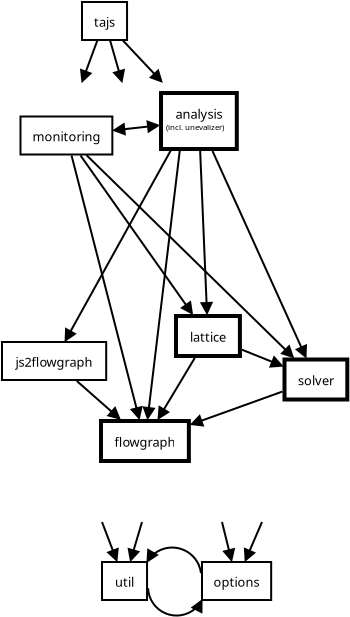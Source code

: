 <?xml version="1.0" encoding="UTF-8"?>
<dia:diagram xmlns:dia="http://www.lysator.liu.se/~alla/dia/">
  <dia:layer name="Background" visible="true" active="true">
    <dia:object type="Flowchart - Box" version="0" id="O0">
      <dia:attribute name="obj_pos">
        <dia:point val="6,-8"/>
      </dia:attribute>
      <dia:attribute name="obj_bb">
        <dia:rectangle val="5.95,-8.05;8.303,-6.05"/>
      </dia:attribute>
      <dia:attribute name="elem_corner">
        <dia:point val="6,-8"/>
      </dia:attribute>
      <dia:attribute name="elem_width">
        <dia:real val="2.252"/>
      </dia:attribute>
      <dia:attribute name="elem_height">
        <dia:real val="1.9"/>
      </dia:attribute>
      <dia:attribute name="show_background">
        <dia:boolean val="true"/>
      </dia:attribute>
      <dia:attribute name="padding">
        <dia:real val="0.5"/>
      </dia:attribute>
      <dia:attribute name="text">
        <dia:composite type="text">
          <dia:attribute name="string">
            <dia:string>#tajs#</dia:string>
          </dia:attribute>
          <dia:attribute name="font">
            <dia:font family="sans" style="0" name="Helvetica"/>
          </dia:attribute>
          <dia:attribute name="height">
            <dia:real val="0.8"/>
          </dia:attribute>
          <dia:attribute name="pos">
            <dia:point val="7.126,-6.855"/>
          </dia:attribute>
          <dia:attribute name="color">
            <dia:color val="#000000"/>
          </dia:attribute>
          <dia:attribute name="alignment">
            <dia:enum val="1"/>
          </dia:attribute>
        </dia:composite>
      </dia:attribute>
    </dia:object>
    <dia:object type="Flowchart - Box" version="0" id="O1">
      <dia:attribute name="obj_pos">
        <dia:point val="9.95,-3.45"/>
      </dia:attribute>
      <dia:attribute name="obj_bb">
        <dia:rectangle val="9.85,-3.55;13.84,-0.55"/>
      </dia:attribute>
      <dia:attribute name="elem_corner">
        <dia:point val="9.95,-3.45"/>
      </dia:attribute>
      <dia:attribute name="elem_width">
        <dia:real val="3.79"/>
      </dia:attribute>
      <dia:attribute name="elem_height">
        <dia:real val="2.8"/>
      </dia:attribute>
      <dia:attribute name="border_width">
        <dia:real val="0.2"/>
      </dia:attribute>
      <dia:attribute name="show_background">
        <dia:boolean val="true"/>
      </dia:attribute>
      <dia:attribute name="padding">
        <dia:real val="0.5"/>
      </dia:attribute>
      <dia:attribute name="text">
        <dia:composite type="text">
          <dia:attribute name="string">
            <dia:string>#analysis
#</dia:string>
          </dia:attribute>
          <dia:attribute name="font">
            <dia:font family="sans" style="0" name="Helvetica"/>
          </dia:attribute>
          <dia:attribute name="height">
            <dia:real val="0.8"/>
          </dia:attribute>
          <dia:attribute name="pos">
            <dia:point val="11.845,-2.255"/>
          </dia:attribute>
          <dia:attribute name="color">
            <dia:color val="#000000"/>
          </dia:attribute>
          <dia:attribute name="alignment">
            <dia:enum val="1"/>
          </dia:attribute>
        </dia:composite>
      </dia:attribute>
    </dia:object>
    <dia:object type="Flowchart - Box" version="0" id="O2">
      <dia:attribute name="obj_pos">
        <dia:point val="6.95,12.95"/>
      </dia:attribute>
      <dia:attribute name="obj_bb">
        <dia:rectangle val="6.85,12.85;11.443,15.05"/>
      </dia:attribute>
      <dia:attribute name="elem_corner">
        <dia:point val="6.95,12.95"/>
      </dia:attribute>
      <dia:attribute name="elem_width">
        <dia:real val="4.393"/>
      </dia:attribute>
      <dia:attribute name="elem_height">
        <dia:real val="2.0"/>
      </dia:attribute>
      <dia:attribute name="border_width">
        <dia:real val="0.2"/>
      </dia:attribute>
      <dia:attribute name="show_background">
        <dia:boolean val="true"/>
      </dia:attribute>
      <dia:attribute name="padding">
        <dia:real val="0.5"/>
      </dia:attribute>
      <dia:attribute name="text">
        <dia:composite type="text">
          <dia:attribute name="string">
            <dia:string>#flowgraph#</dia:string>
          </dia:attribute>
          <dia:attribute name="font">
            <dia:font family="sans" style="0" name="Helvetica"/>
          </dia:attribute>
          <dia:attribute name="height">
            <dia:real val="0.8"/>
          </dia:attribute>
          <dia:attribute name="pos">
            <dia:point val="9.146,14.145"/>
          </dia:attribute>
          <dia:attribute name="color">
            <dia:color val="#000000"/>
          </dia:attribute>
          <dia:attribute name="alignment">
            <dia:enum val="1"/>
          </dia:attribute>
        </dia:composite>
      </dia:attribute>
    </dia:object>
    <dia:object type="Flowchart - Box" version="0" id="O3">
      <dia:attribute name="obj_pos">
        <dia:point val="10.7,7.7"/>
      </dia:attribute>
      <dia:attribute name="obj_bb">
        <dia:rectangle val="10.6,7.6;13.995,9.8"/>
      </dia:attribute>
      <dia:attribute name="elem_corner">
        <dia:point val="10.7,7.7"/>
      </dia:attribute>
      <dia:attribute name="elem_width">
        <dia:real val="3.195"/>
      </dia:attribute>
      <dia:attribute name="elem_height">
        <dia:real val="2.0"/>
      </dia:attribute>
      <dia:attribute name="border_width">
        <dia:real val="0.2"/>
      </dia:attribute>
      <dia:attribute name="show_background">
        <dia:boolean val="true"/>
      </dia:attribute>
      <dia:attribute name="padding">
        <dia:real val="0.5"/>
      </dia:attribute>
      <dia:attribute name="text">
        <dia:composite type="text">
          <dia:attribute name="string">
            <dia:string>#lattice#</dia:string>
          </dia:attribute>
          <dia:attribute name="font">
            <dia:font family="sans" style="0" name="Helvetica"/>
          </dia:attribute>
          <dia:attribute name="height">
            <dia:real val="0.8"/>
          </dia:attribute>
          <dia:attribute name="pos">
            <dia:point val="12.297,8.895"/>
          </dia:attribute>
          <dia:attribute name="color">
            <dia:color val="#000000"/>
          </dia:attribute>
          <dia:attribute name="alignment">
            <dia:enum val="1"/>
          </dia:attribute>
        </dia:composite>
      </dia:attribute>
    </dia:object>
    <dia:object type="Flowchart - Box" version="0" id="O4">
      <dia:attribute name="obj_pos">
        <dia:point val="16.125,9.875"/>
      </dia:attribute>
      <dia:attribute name="obj_bb">
        <dia:rectangle val="16.025,9.775;19.365,11.975"/>
      </dia:attribute>
      <dia:attribute name="elem_corner">
        <dia:point val="16.125,9.875"/>
      </dia:attribute>
      <dia:attribute name="elem_width">
        <dia:real val="3.14"/>
      </dia:attribute>
      <dia:attribute name="elem_height">
        <dia:real val="2.0"/>
      </dia:attribute>
      <dia:attribute name="border_width">
        <dia:real val="0.2"/>
      </dia:attribute>
      <dia:attribute name="show_background">
        <dia:boolean val="true"/>
      </dia:attribute>
      <dia:attribute name="padding">
        <dia:real val="0.5"/>
      </dia:attribute>
      <dia:attribute name="text">
        <dia:composite type="text">
          <dia:attribute name="string">
            <dia:string>#solver#</dia:string>
          </dia:attribute>
          <dia:attribute name="font">
            <dia:font family="sans" style="0" name="Helvetica"/>
          </dia:attribute>
          <dia:attribute name="height">
            <dia:real val="0.8"/>
          </dia:attribute>
          <dia:attribute name="pos">
            <dia:point val="17.695,11.07"/>
          </dia:attribute>
          <dia:attribute name="color">
            <dia:color val="#000000"/>
          </dia:attribute>
          <dia:attribute name="alignment">
            <dia:enum val="1"/>
          </dia:attribute>
        </dia:composite>
      </dia:attribute>
    </dia:object>
    <dia:object type="Flowchart - Box" version="0" id="O5">
      <dia:attribute name="obj_pos">
        <dia:point val="7,20"/>
      </dia:attribute>
      <dia:attribute name="obj_bb">
        <dia:rectangle val="6.95,19.95;9.303,21.95"/>
      </dia:attribute>
      <dia:attribute name="elem_corner">
        <dia:point val="7,20"/>
      </dia:attribute>
      <dia:attribute name="elem_width">
        <dia:real val="2.252"/>
      </dia:attribute>
      <dia:attribute name="elem_height">
        <dia:real val="1.9"/>
      </dia:attribute>
      <dia:attribute name="show_background">
        <dia:boolean val="true"/>
      </dia:attribute>
      <dia:attribute name="padding">
        <dia:real val="0.5"/>
      </dia:attribute>
      <dia:attribute name="text">
        <dia:composite type="text">
          <dia:attribute name="string">
            <dia:string>#util#</dia:string>
          </dia:attribute>
          <dia:attribute name="font">
            <dia:font family="sans" style="0" name="Helvetica"/>
          </dia:attribute>
          <dia:attribute name="height">
            <dia:real val="0.8"/>
          </dia:attribute>
          <dia:attribute name="pos">
            <dia:point val="8.126,21.145"/>
          </dia:attribute>
          <dia:attribute name="color">
            <dia:color val="#000000"/>
          </dia:attribute>
          <dia:attribute name="alignment">
            <dia:enum val="1"/>
          </dia:attribute>
        </dia:composite>
      </dia:attribute>
    </dia:object>
    <dia:object type="Flowchart - Box" version="0" id="O6">
      <dia:attribute name="obj_pos">
        <dia:point val="12,20"/>
      </dia:attribute>
      <dia:attribute name="obj_bb">
        <dia:rectangle val="11.95,19.95;15.508,21.95"/>
      </dia:attribute>
      <dia:attribute name="elem_corner">
        <dia:point val="12,20"/>
      </dia:attribute>
      <dia:attribute name="elem_width">
        <dia:real val="3.458"/>
      </dia:attribute>
      <dia:attribute name="elem_height">
        <dia:real val="1.9"/>
      </dia:attribute>
      <dia:attribute name="show_background">
        <dia:boolean val="true"/>
      </dia:attribute>
      <dia:attribute name="padding">
        <dia:real val="0.5"/>
      </dia:attribute>
      <dia:attribute name="text">
        <dia:composite type="text">
          <dia:attribute name="string">
            <dia:string>#options#</dia:string>
          </dia:attribute>
          <dia:attribute name="font">
            <dia:font family="sans" style="0" name="Helvetica"/>
          </dia:attribute>
          <dia:attribute name="height">
            <dia:real val="0.8"/>
          </dia:attribute>
          <dia:attribute name="pos">
            <dia:point val="13.729,21.145"/>
          </dia:attribute>
          <dia:attribute name="color">
            <dia:color val="#000000"/>
          </dia:attribute>
          <dia:attribute name="alignment">
            <dia:enum val="1"/>
          </dia:attribute>
        </dia:composite>
      </dia:attribute>
    </dia:object>
    <dia:object type="Flowchart - Box" version="0" id="O7">
      <dia:attribute name="obj_pos">
        <dia:point val="2.925,-2.275"/>
      </dia:attribute>
      <dia:attribute name="obj_bb">
        <dia:rectangle val="2.875,-2.325;7.567,-0.325"/>
      </dia:attribute>
      <dia:attribute name="elem_corner">
        <dia:point val="2.925,-2.275"/>
      </dia:attribute>
      <dia:attribute name="elem_width">
        <dia:real val="4.592"/>
      </dia:attribute>
      <dia:attribute name="elem_height">
        <dia:real val="1.9"/>
      </dia:attribute>
      <dia:attribute name="show_background">
        <dia:boolean val="true"/>
      </dia:attribute>
      <dia:attribute name="padding">
        <dia:real val="0.5"/>
      </dia:attribute>
      <dia:attribute name="text">
        <dia:composite type="text">
          <dia:attribute name="string">
            <dia:string>#monitoring#</dia:string>
          </dia:attribute>
          <dia:attribute name="font">
            <dia:font family="sans" style="0" name="Helvetica"/>
          </dia:attribute>
          <dia:attribute name="height">
            <dia:real val="0.8"/>
          </dia:attribute>
          <dia:attribute name="pos">
            <dia:point val="5.221,-1.13"/>
          </dia:attribute>
          <dia:attribute name="color">
            <dia:color val="#000000"/>
          </dia:attribute>
          <dia:attribute name="alignment">
            <dia:enum val="1"/>
          </dia:attribute>
        </dia:composite>
      </dia:attribute>
    </dia:object>
    <dia:object type="Flowchart - Box" version="0" id="O8">
      <dia:attribute name="obj_pos">
        <dia:point val="2,9"/>
      </dia:attribute>
      <dia:attribute name="obj_bb">
        <dia:rectangle val="1.95,8.95;7.26,10.95"/>
      </dia:attribute>
      <dia:attribute name="elem_corner">
        <dia:point val="2,9"/>
      </dia:attribute>
      <dia:attribute name="elem_width">
        <dia:real val="5.21"/>
      </dia:attribute>
      <dia:attribute name="elem_height">
        <dia:real val="1.9"/>
      </dia:attribute>
      <dia:attribute name="show_background">
        <dia:boolean val="true"/>
      </dia:attribute>
      <dia:attribute name="padding">
        <dia:real val="0.5"/>
      </dia:attribute>
      <dia:attribute name="text">
        <dia:composite type="text">
          <dia:attribute name="string">
            <dia:string>#js2flowgraph#</dia:string>
          </dia:attribute>
          <dia:attribute name="font">
            <dia:font family="sans" style="0" name="Helvetica"/>
          </dia:attribute>
          <dia:attribute name="height">
            <dia:real val="0.8"/>
          </dia:attribute>
          <dia:attribute name="pos">
            <dia:point val="4.605,10.145"/>
          </dia:attribute>
          <dia:attribute name="color">
            <dia:color val="#000000"/>
          </dia:attribute>
          <dia:attribute name="alignment">
            <dia:enum val="1"/>
          </dia:attribute>
        </dia:composite>
      </dia:attribute>
    </dia:object>
    <dia:object type="Standard - Arc" version="0" id="O9">
      <dia:attribute name="obj_pos">
        <dia:point val="8.126,20.95"/>
      </dia:attribute>
      <dia:attribute name="obj_bb">
        <dia:rectangle val="8.066,20.89;12.06,22.611"/>
      </dia:attribute>
      <dia:attribute name="conn_endpoints">
        <dia:point val="8.126,20.95"/>
        <dia:point val="12,21.9"/>
      </dia:attribute>
      <dia:attribute name="curve_distance">
        <dia:real val="1.1"/>
      </dia:attribute>
      <dia:attribute name="end_arrow">
        <dia:enum val="3"/>
      </dia:attribute>
      <dia:attribute name="end_arrow_length">
        <dia:real val="0.5"/>
      </dia:attribute>
      <dia:attribute name="end_arrow_width">
        <dia:real val="0.5"/>
      </dia:attribute>
      <dia:connections>
        <dia:connection handle="0" to="O5" connection="16"/>
        <dia:connection handle="1" to="O6" connection="11"/>
      </dia:connections>
    </dia:object>
    <dia:object type="Standard - Arc" version="0" id="O10">
      <dia:attribute name="obj_pos">
        <dia:point val="13.729,20.95"/>
      </dia:attribute>
      <dia:attribute name="obj_bb">
        <dia:rectangle val="9.193,19.379;13.788,21.009"/>
      </dia:attribute>
      <dia:attribute name="conn_endpoints">
        <dia:point val="13.729,20.95"/>
        <dia:point val="9.252,20"/>
      </dia:attribute>
      <dia:attribute name="curve_distance">
        <dia:real val="1.0"/>
      </dia:attribute>
      <dia:attribute name="end_arrow">
        <dia:enum val="3"/>
      </dia:attribute>
      <dia:attribute name="end_arrow_length">
        <dia:real val="0.5"/>
      </dia:attribute>
      <dia:attribute name="end_arrow_width">
        <dia:real val="0.5"/>
      </dia:attribute>
      <dia:connections>
        <dia:connection handle="0" to="O6" connection="16"/>
        <dia:connection handle="1" to="O5" connection="4"/>
      </dia:connections>
    </dia:object>
    <dia:object type="Standard - Line" version="0" id="O11">
      <dia:attribute name="obj_pos">
        <dia:point val="13.995,9.384"/>
      </dia:attribute>
      <dia:attribute name="obj_bb">
        <dia:rectangle val="13.93,9.319;16.13,10.313"/>
      </dia:attribute>
      <dia:attribute name="conn_endpoints">
        <dia:point val="13.995,9.384"/>
        <dia:point val="16.027,10.203"/>
      </dia:attribute>
      <dia:attribute name="numcp">
        <dia:int val="1"/>
      </dia:attribute>
      <dia:attribute name="end_arrow">
        <dia:enum val="3"/>
      </dia:attribute>
      <dia:attribute name="end_arrow_length">
        <dia:real val="0.5"/>
      </dia:attribute>
      <dia:attribute name="end_arrow_width">
        <dia:real val="0.5"/>
      </dia:attribute>
      <dia:connections>
        <dia:connection handle="0" to="O3" connection="16"/>
        <dia:connection handle="1" to="O4" connection="16"/>
      </dia:connections>
    </dia:object>
    <dia:object type="Standard - Line" version="0" id="O12">
      <dia:attribute name="obj_pos">
        <dia:point val="11.637,9.8"/>
      </dia:attribute>
      <dia:attribute name="obj_bb">
        <dia:rectangle val="9.738,9.731;11.706,12.946"/>
      </dia:attribute>
      <dia:attribute name="conn_endpoints">
        <dia:point val="11.637,9.8"/>
        <dia:point val="9.807,12.85"/>
      </dia:attribute>
      <dia:attribute name="numcp">
        <dia:int val="1"/>
      </dia:attribute>
      <dia:attribute name="end_arrow">
        <dia:enum val="3"/>
      </dia:attribute>
      <dia:attribute name="end_arrow_length">
        <dia:real val="0.5"/>
      </dia:attribute>
      <dia:attribute name="end_arrow_width">
        <dia:real val="0.5"/>
      </dia:attribute>
      <dia:connections>
        <dia:connection handle="0" to="O3" connection="16"/>
        <dia:connection handle="1" to="O2" connection="16"/>
      </dia:connections>
    </dia:object>
    <dia:object type="Standard - Line" version="0" id="O13">
      <dia:attribute name="obj_pos">
        <dia:point val="16.025,11.476"/>
      </dia:attribute>
      <dia:attribute name="obj_bb">
        <dia:rectangle val="11.337,11.412;16.089,13.254"/>
      </dia:attribute>
      <dia:attribute name="conn_endpoints">
        <dia:point val="16.025,11.476"/>
        <dia:point val="11.443,13.124"/>
      </dia:attribute>
      <dia:attribute name="numcp">
        <dia:int val="1"/>
      </dia:attribute>
      <dia:attribute name="end_arrow">
        <dia:enum val="3"/>
      </dia:attribute>
      <dia:attribute name="end_arrow_length">
        <dia:real val="0.5"/>
      </dia:attribute>
      <dia:attribute name="end_arrow_width">
        <dia:real val="0.5"/>
      </dia:attribute>
      <dia:connections>
        <dia:connection handle="0" to="O4" connection="16"/>
        <dia:connection handle="1" to="O2" connection="16"/>
      </dia:connections>
    </dia:object>
    <dia:object type="Standard - Line" version="0" id="O14">
      <dia:attribute name="obj_pos">
        <dia:point val="5.741,10.95"/>
      </dia:attribute>
      <dia:attribute name="obj_bb">
        <dia:rectangle val="5.67,10.88;7.981,12.924"/>
      </dia:attribute>
      <dia:attribute name="conn_endpoints">
        <dia:point val="5.741,10.95"/>
        <dia:point val="7.897,12.85"/>
      </dia:attribute>
      <dia:attribute name="numcp">
        <dia:int val="1"/>
      </dia:attribute>
      <dia:attribute name="end_arrow">
        <dia:enum val="3"/>
      </dia:attribute>
      <dia:attribute name="end_arrow_length">
        <dia:real val="0.5"/>
      </dia:attribute>
      <dia:attribute name="end_arrow_width">
        <dia:real val="0.5"/>
      </dia:attribute>
      <dia:connections>
        <dia:connection handle="0" to="O8" connection="16"/>
        <dia:connection handle="1" to="O2" connection="16"/>
      </dia:connections>
    </dia:object>
    <dia:object type="Standard - Line" version="0" id="O15">
      <dia:attribute name="obj_pos">
        <dia:point val="10.898,-0.65"/>
      </dia:attribute>
      <dia:attribute name="obj_bb">
        <dia:rectangle val="9.015,-0.706;10.953,12.961"/>
      </dia:attribute>
      <dia:attribute name="conn_endpoints">
        <dia:point val="10.898,-0.65"/>
        <dia:point val="9.278,12.85"/>
      </dia:attribute>
      <dia:attribute name="numcp">
        <dia:int val="1"/>
      </dia:attribute>
      <dia:attribute name="end_arrow">
        <dia:enum val="3"/>
      </dia:attribute>
      <dia:attribute name="end_arrow_length">
        <dia:real val="0.5"/>
      </dia:attribute>
      <dia:attribute name="end_arrow_width">
        <dia:real val="0.5"/>
      </dia:attribute>
      <dia:connections>
        <dia:connection handle="0" to="O1" connection="12"/>
        <dia:connection handle="1" to="O2" connection="16"/>
      </dia:connections>
    </dia:object>
    <dia:object type="Standard - Line" version="0" id="O16">
      <dia:attribute name="obj_pos">
        <dia:point val="11.908,-0.55"/>
      </dia:attribute>
      <dia:attribute name="obj_bb">
        <dia:rectangle val="11.856,-0.602;12.559,7.711"/>
      </dia:attribute>
      <dia:attribute name="conn_endpoints">
        <dia:point val="11.908,-0.55"/>
        <dia:point val="12.251,7.6"/>
      </dia:attribute>
      <dia:attribute name="numcp">
        <dia:int val="1"/>
      </dia:attribute>
      <dia:attribute name="end_arrow">
        <dia:enum val="3"/>
      </dia:attribute>
      <dia:attribute name="end_arrow_length">
        <dia:real val="0.5"/>
      </dia:attribute>
      <dia:attribute name="end_arrow_width">
        <dia:real val="0.5"/>
      </dia:attribute>
      <dia:connections>
        <dia:connection handle="0" to="O1" connection="16"/>
        <dia:connection handle="1" to="O3" connection="16"/>
      </dia:connections>
    </dia:object>
    <dia:object type="Standard - Line" version="0" id="O17">
      <dia:attribute name="obj_pos">
        <dia:point val="12.524,-0.55"/>
      </dia:attribute>
      <dia:attribute name="obj_bb">
        <dia:rectangle val="12.458,-0.617;17.285,9.877"/>
      </dia:attribute>
      <dia:attribute name="conn_endpoints">
        <dia:point val="12.524,-0.55"/>
        <dia:point val="17.197,9.775"/>
      </dia:attribute>
      <dia:attribute name="numcp">
        <dia:int val="1"/>
      </dia:attribute>
      <dia:attribute name="end_arrow">
        <dia:enum val="3"/>
      </dia:attribute>
      <dia:attribute name="end_arrow_length">
        <dia:real val="0.5"/>
      </dia:attribute>
      <dia:attribute name="end_arrow_width">
        <dia:real val="0.5"/>
      </dia:attribute>
      <dia:connections>
        <dia:connection handle="0" to="O1" connection="16"/>
        <dia:connection handle="1" to="O4" connection="16"/>
      </dia:connections>
    </dia:object>
    <dia:object type="Standard - Line" version="0" id="O18">
      <dia:attribute name="obj_pos">
        <dia:point val="9.851,-1.832"/>
      </dia:attribute>
      <dia:attribute name="obj_bb">
        <dia:rectangle val="7.505,-2.095;9.913,-1.318"/>
      </dia:attribute>
      <dia:attribute name="conn_endpoints">
        <dia:point val="9.851,-1.832"/>
        <dia:point val="7.567,-1.582"/>
      </dia:attribute>
      <dia:attribute name="numcp">
        <dia:int val="1"/>
      </dia:attribute>
      <dia:attribute name="start_arrow">
        <dia:enum val="3"/>
      </dia:attribute>
      <dia:attribute name="start_arrow_length">
        <dia:real val="0.5"/>
      </dia:attribute>
      <dia:attribute name="start_arrow_width">
        <dia:real val="0.5"/>
      </dia:attribute>
      <dia:attribute name="end_arrow">
        <dia:enum val="3"/>
      </dia:attribute>
      <dia:attribute name="end_arrow_length">
        <dia:real val="0.5"/>
      </dia:attribute>
      <dia:attribute name="end_arrow_width">
        <dia:real val="0.5"/>
      </dia:attribute>
      <dia:connections>
        <dia:connection handle="0" to="O1" connection="16"/>
        <dia:connection handle="1" to="O7" connection="16"/>
      </dia:connections>
    </dia:object>
    <dia:object type="Standard - Line" version="0" id="O19">
      <dia:attribute name="obj_pos">
        <dia:point val="5.478,-0.325"/>
      </dia:attribute>
      <dia:attribute name="obj_bb">
        <dia:rectangle val="5.417,-0.386;9.048,12.96"/>
      </dia:attribute>
      <dia:attribute name="conn_endpoints">
        <dia:point val="5.478,-0.325"/>
        <dia:point val="8.864,12.852"/>
      </dia:attribute>
      <dia:attribute name="numcp">
        <dia:int val="1"/>
      </dia:attribute>
      <dia:attribute name="end_arrow">
        <dia:enum val="3"/>
      </dia:attribute>
      <dia:attribute name="end_arrow_length">
        <dia:real val="0.5"/>
      </dia:attribute>
      <dia:attribute name="end_arrow_width">
        <dia:real val="0.5"/>
      </dia:attribute>
      <dia:connections>
        <dia:connection handle="0" to="O7" connection="16"/>
        <dia:connection handle="1" to="O2" connection="16"/>
      </dia:connections>
    </dia:object>
    <dia:object type="Standard - Line" version="0" id="O20">
      <dia:attribute name="obj_pos">
        <dia:point val="5.927,-0.325"/>
      </dia:attribute>
      <dia:attribute name="obj_bb">
        <dia:rectangle val="5.858,-0.395;11.591,7.692"/>
      </dia:attribute>
      <dia:attribute name="conn_endpoints">
        <dia:point val="5.927,-0.325"/>
        <dia:point val="11.521,7.6"/>
      </dia:attribute>
      <dia:attribute name="numcp">
        <dia:int val="1"/>
      </dia:attribute>
      <dia:attribute name="end_arrow">
        <dia:enum val="3"/>
      </dia:attribute>
      <dia:attribute name="end_arrow_length">
        <dia:real val="0.5"/>
      </dia:attribute>
      <dia:attribute name="end_arrow_width">
        <dia:real val="0.5"/>
      </dia:attribute>
      <dia:connections>
        <dia:connection handle="0" to="O7" connection="16"/>
        <dia:connection handle="1" to="O3" connection="16"/>
      </dia:connections>
    </dia:object>
    <dia:object type="Standard - Line" version="0" id="O21">
      <dia:attribute name="obj_pos">
        <dia:point val="6.22,-0.348"/>
      </dia:attribute>
      <dia:attribute name="obj_bb">
        <dia:rectangle val="6.149,-0.419;16.65,9.853"/>
      </dia:attribute>
      <dia:attribute name="conn_endpoints">
        <dia:point val="6.22,-0.348"/>
        <dia:point val="16.57,9.775"/>
      </dia:attribute>
      <dia:attribute name="numcp">
        <dia:int val="1"/>
      </dia:attribute>
      <dia:attribute name="end_arrow">
        <dia:enum val="3"/>
      </dia:attribute>
      <dia:attribute name="end_arrow_length">
        <dia:real val="0.5"/>
      </dia:attribute>
      <dia:attribute name="end_arrow_width">
        <dia:real val="0.5"/>
      </dia:attribute>
      <dia:connections>
        <dia:connection handle="0" to="O7" connection="16"/>
        <dia:connection handle="1" to="O4" connection="16"/>
      </dia:connections>
    </dia:object>
    <dia:object type="Standard - Line" version="0" id="O22">
      <dia:attribute name="obj_pos">
        <dia:point val="7,18"/>
      </dia:attribute>
      <dia:attribute name="obj_bb">
        <dia:rectangle val="6.935,17.936;7.864,20.054"/>
      </dia:attribute>
      <dia:attribute name="conn_endpoints">
        <dia:point val="7,18"/>
        <dia:point val="7.744,19.95"/>
      </dia:attribute>
      <dia:attribute name="numcp">
        <dia:int val="1"/>
      </dia:attribute>
      <dia:attribute name="end_arrow">
        <dia:enum val="3"/>
      </dia:attribute>
      <dia:attribute name="end_arrow_length">
        <dia:real val="0.5"/>
      </dia:attribute>
      <dia:attribute name="end_arrow_width">
        <dia:real val="0.5"/>
      </dia:attribute>
      <dia:connections>
        <dia:connection handle="1" to="O5" connection="16"/>
      </dia:connections>
    </dia:object>
    <dia:object type="Standard - Line" version="0" id="O23">
      <dia:attribute name="obj_pos">
        <dia:point val="15,18"/>
      </dia:attribute>
      <dia:attribute name="obj_bb">
        <dia:rectangle val="14.062,17.934;15.066,20.053"/>
      </dia:attribute>
      <dia:attribute name="conn_endpoints">
        <dia:point val="15,18"/>
        <dia:point val="14.16,19.95"/>
      </dia:attribute>
      <dia:attribute name="numcp">
        <dia:int val="1"/>
      </dia:attribute>
      <dia:attribute name="end_arrow">
        <dia:enum val="3"/>
      </dia:attribute>
      <dia:attribute name="end_arrow_length">
        <dia:real val="0.5"/>
      </dia:attribute>
      <dia:attribute name="end_arrow_width">
        <dia:real val="0.5"/>
      </dia:attribute>
      <dia:connections>
        <dia:connection handle="1" to="O6" connection="16"/>
      </dia:connections>
    </dia:object>
    <dia:object type="Standard - Line" version="0" id="O24">
      <dia:attribute name="obj_pos">
        <dia:point val="13,18"/>
      </dia:attribute>
      <dia:attribute name="obj_bb">
        <dia:rectangle val="12.94,17.939;13.671,20.058"/>
      </dia:attribute>
      <dia:attribute name="conn_endpoints">
        <dia:point val="13,18"/>
        <dia:point val="13.482,19.95"/>
      </dia:attribute>
      <dia:attribute name="numcp">
        <dia:int val="1"/>
      </dia:attribute>
      <dia:attribute name="end_arrow">
        <dia:enum val="3"/>
      </dia:attribute>
      <dia:attribute name="end_arrow_length">
        <dia:real val="0.5"/>
      </dia:attribute>
      <dia:attribute name="end_arrow_width">
        <dia:real val="0.5"/>
      </dia:attribute>
      <dia:connections>
        <dia:connection handle="1" to="O6" connection="16"/>
      </dia:connections>
    </dia:object>
    <dia:object type="Standard - Line" version="0" id="O25">
      <dia:attribute name="obj_pos">
        <dia:point val="9,18"/>
      </dia:attribute>
      <dia:attribute name="obj_bb">
        <dia:rectangle val="8.261,17.938;9.062,20.057"/>
      </dia:attribute>
      <dia:attribute name="conn_endpoints">
        <dia:point val="9,18"/>
        <dia:point val="8.422,19.95"/>
      </dia:attribute>
      <dia:attribute name="numcp">
        <dia:int val="1"/>
      </dia:attribute>
      <dia:attribute name="end_arrow">
        <dia:enum val="3"/>
      </dia:attribute>
      <dia:attribute name="end_arrow_length">
        <dia:real val="0.5"/>
      </dia:attribute>
      <dia:attribute name="end_arrow_width">
        <dia:real val="0.5"/>
      </dia:attribute>
      <dia:connections>
        <dia:connection handle="1" to="O5" connection="16"/>
      </dia:connections>
    </dia:object>
    <dia:object type="Standard - Line" version="0" id="O26">
      <dia:attribute name="obj_pos">
        <dia:point val="6.766,-6.073"/>
      </dia:attribute>
      <dia:attribute name="obj_bb">
        <dia:rectangle val="5.874,-6.137;6.83,-3.895"/>
      </dia:attribute>
      <dia:attribute name="conn_endpoints">
        <dia:point val="6.766,-6.073"/>
        <dia:point val="6,-4"/>
      </dia:attribute>
      <dia:attribute name="numcp">
        <dia:int val="1"/>
      </dia:attribute>
      <dia:attribute name="end_arrow">
        <dia:enum val="3"/>
      </dia:attribute>
      <dia:attribute name="end_arrow_length">
        <dia:real val="0.5"/>
      </dia:attribute>
      <dia:attribute name="end_arrow_width">
        <dia:real val="0.5"/>
      </dia:attribute>
      <dia:connections>
        <dia:connection handle="0" to="O0" connection="16"/>
      </dia:connections>
    </dia:object>
    <dia:object type="Standard - Line" version="0" id="O27">
      <dia:attribute name="obj_pos">
        <dia:point val="7.406,-6.073"/>
      </dia:attribute>
      <dia:attribute name="obj_bb">
        <dia:rectangle val="7.344,-6.135;8.167,-3.893"/>
      </dia:attribute>
      <dia:attribute name="conn_endpoints">
        <dia:point val="7.406,-6.073"/>
        <dia:point val="8,-4"/>
      </dia:attribute>
      <dia:attribute name="numcp">
        <dia:int val="1"/>
      </dia:attribute>
      <dia:attribute name="end_arrow">
        <dia:enum val="3"/>
      </dia:attribute>
      <dia:attribute name="end_arrow_length">
        <dia:real val="0.5"/>
      </dia:attribute>
      <dia:attribute name="end_arrow_width">
        <dia:real val="0.5"/>
      </dia:attribute>
      <dia:connections>
        <dia:connection handle="0" to="O0" connection="16"/>
      </dia:connections>
    </dia:object>
    <dia:object type="Standard - Line" version="0" id="O28">
      <dia:attribute name="obj_pos">
        <dia:point val="8.047,-6.073"/>
      </dia:attribute>
      <dia:attribute name="obj_bb">
        <dia:rectangle val="7.976,-6.144;10.077,-3.919"/>
      </dia:attribute>
      <dia:attribute name="conn_endpoints">
        <dia:point val="8.047,-6.073"/>
        <dia:point val="10,-4"/>
      </dia:attribute>
      <dia:attribute name="numcp">
        <dia:int val="1"/>
      </dia:attribute>
      <dia:attribute name="end_arrow">
        <dia:enum val="3"/>
      </dia:attribute>
      <dia:attribute name="end_arrow_length">
        <dia:real val="0.5"/>
      </dia:attribute>
      <dia:attribute name="end_arrow_width">
        <dia:real val="0.5"/>
      </dia:attribute>
      <dia:connections>
        <dia:connection handle="0" to="O0" connection="16"/>
      </dia:connections>
    </dia:object>
    <dia:object type="Standard - Text" version="1" id="O29">
      <dia:attribute name="obj_pos">
        <dia:point val="10.195,-1.604"/>
      </dia:attribute>
      <dia:attribute name="obj_bb">
        <dia:rectangle val="10.195,-1.972;13.495,-1.512"/>
      </dia:attribute>
      <dia:attribute name="text">
        <dia:composite type="text">
          <dia:attribute name="string">
            <dia:string>#(incl. unevalizer)#</dia:string>
          </dia:attribute>
          <dia:attribute name="font">
            <dia:font family="sans" style="0" name="Helvetica"/>
          </dia:attribute>
          <dia:attribute name="height">
            <dia:real val="0.494"/>
          </dia:attribute>
          <dia:attribute name="pos">
            <dia:point val="10.195,-1.604"/>
          </dia:attribute>
          <dia:attribute name="color">
            <dia:color val="#000000"/>
          </dia:attribute>
          <dia:attribute name="alignment">
            <dia:enum val="0"/>
          </dia:attribute>
        </dia:composite>
      </dia:attribute>
      <dia:attribute name="valign">
        <dia:enum val="3"/>
      </dia:attribute>
    </dia:object>
    <dia:object type="Standard - Line" version="0" id="O30">
      <dia:attribute name="obj_pos">
        <dia:point val="10.46,-0.615"/>
      </dia:attribute>
      <dia:attribute name="obj_bb">
        <dia:rectangle val="5.087,-0.683;10.528,9.052"/>
      </dia:attribute>
      <dia:attribute name="conn_endpoints">
        <dia:point val="10.46,-0.615"/>
        <dia:point val="5.157,8.954"/>
      </dia:attribute>
      <dia:attribute name="numcp">
        <dia:int val="1"/>
      </dia:attribute>
      <dia:attribute name="end_arrow">
        <dia:enum val="3"/>
      </dia:attribute>
      <dia:attribute name="end_arrow_length">
        <dia:real val="0.5"/>
      </dia:attribute>
      <dia:attribute name="end_arrow_width">
        <dia:real val="0.5"/>
      </dia:attribute>
      <dia:connections>
        <dia:connection handle="1" to="O8" connection="16"/>
      </dia:connections>
    </dia:object>
  </dia:layer>
</dia:diagram>
